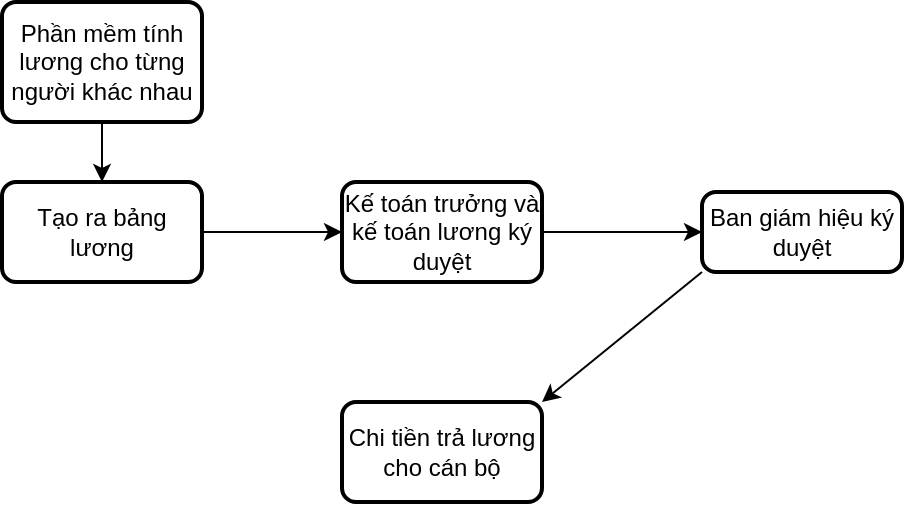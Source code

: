 <mxfile version="24.1.0" type="github">
  <diagram name="Page-1" id="jJjRJWm9oL9bmskKg3DY">
    <mxGraphModel dx="794" dy="446" grid="1" gridSize="10" guides="1" tooltips="1" connect="1" arrows="1" fold="1" page="1" pageScale="1" pageWidth="850" pageHeight="1100" math="0" shadow="0">
      <root>
        <mxCell id="0" />
        <mxCell id="1" parent="0" />
        <mxCell id="AeyiEeCCYzldVBtpaugz-1" value="Phần mềm tính lương cho từng người khác nhau" style="rounded=1;whiteSpace=wrap;html=1;absoluteArcSize=1;arcSize=14;strokeWidth=2;" vertex="1" parent="1">
          <mxGeometry x="190" y="300" width="100" height="60" as="geometry" />
        </mxCell>
        <mxCell id="AeyiEeCCYzldVBtpaugz-2" value="Tạo ra bảng lương" style="rounded=1;whiteSpace=wrap;html=1;absoluteArcSize=1;arcSize=14;strokeWidth=2;" vertex="1" parent="1">
          <mxGeometry x="190" y="390" width="100" height="50" as="geometry" />
        </mxCell>
        <mxCell id="AeyiEeCCYzldVBtpaugz-3" value="" style="endArrow=classic;html=1;rounded=0;exitX=0.5;exitY=1;exitDx=0;exitDy=0;" edge="1" parent="1" source="AeyiEeCCYzldVBtpaugz-1" target="AeyiEeCCYzldVBtpaugz-2">
          <mxGeometry width="50" height="50" relative="1" as="geometry">
            <mxPoint x="390" y="390" as="sourcePoint" />
            <mxPoint x="440" y="340" as="targetPoint" />
          </mxGeometry>
        </mxCell>
        <mxCell id="AeyiEeCCYzldVBtpaugz-4" value="Ban giám hiệu ký duyệt" style="rounded=1;whiteSpace=wrap;html=1;absoluteArcSize=1;arcSize=14;strokeWidth=2;" vertex="1" parent="1">
          <mxGeometry x="540" y="395" width="100" height="40" as="geometry" />
        </mxCell>
        <mxCell id="AeyiEeCCYzldVBtpaugz-5" value="Kế toán trưởng và kế toán lương ký duyệt" style="rounded=1;whiteSpace=wrap;html=1;absoluteArcSize=1;arcSize=14;strokeWidth=2;" vertex="1" parent="1">
          <mxGeometry x="360" y="390" width="100" height="50" as="geometry" />
        </mxCell>
        <mxCell id="AeyiEeCCYzldVBtpaugz-6" value="" style="endArrow=classic;html=1;rounded=0;exitX=1;exitY=0.5;exitDx=0;exitDy=0;" edge="1" parent="1" source="AeyiEeCCYzldVBtpaugz-2" target="AeyiEeCCYzldVBtpaugz-5">
          <mxGeometry width="50" height="50" relative="1" as="geometry">
            <mxPoint x="390" y="390" as="sourcePoint" />
            <mxPoint x="440" y="340" as="targetPoint" />
          </mxGeometry>
        </mxCell>
        <mxCell id="AeyiEeCCYzldVBtpaugz-7" value="" style="endArrow=classic;html=1;rounded=0;exitX=1;exitY=0.5;exitDx=0;exitDy=0;entryX=0;entryY=0.5;entryDx=0;entryDy=0;" edge="1" parent="1" source="AeyiEeCCYzldVBtpaugz-5" target="AeyiEeCCYzldVBtpaugz-4">
          <mxGeometry width="50" height="50" relative="1" as="geometry">
            <mxPoint x="390" y="390" as="sourcePoint" />
            <mxPoint x="440" y="340" as="targetPoint" />
          </mxGeometry>
        </mxCell>
        <mxCell id="AeyiEeCCYzldVBtpaugz-8" value="Chi tiền trả lương cho cán bộ" style="rounded=1;whiteSpace=wrap;html=1;absoluteArcSize=1;arcSize=14;strokeWidth=2;" vertex="1" parent="1">
          <mxGeometry x="360" y="500" width="100" height="50" as="geometry" />
        </mxCell>
        <mxCell id="AeyiEeCCYzldVBtpaugz-9" value="" style="endArrow=classic;html=1;rounded=0;exitX=0;exitY=1;exitDx=0;exitDy=0;entryX=1;entryY=0;entryDx=0;entryDy=0;" edge="1" parent="1" source="AeyiEeCCYzldVBtpaugz-4" target="AeyiEeCCYzldVBtpaugz-8">
          <mxGeometry width="50" height="50" relative="1" as="geometry">
            <mxPoint x="390" y="420" as="sourcePoint" />
            <mxPoint x="440" y="370" as="targetPoint" />
          </mxGeometry>
        </mxCell>
      </root>
    </mxGraphModel>
  </diagram>
</mxfile>
